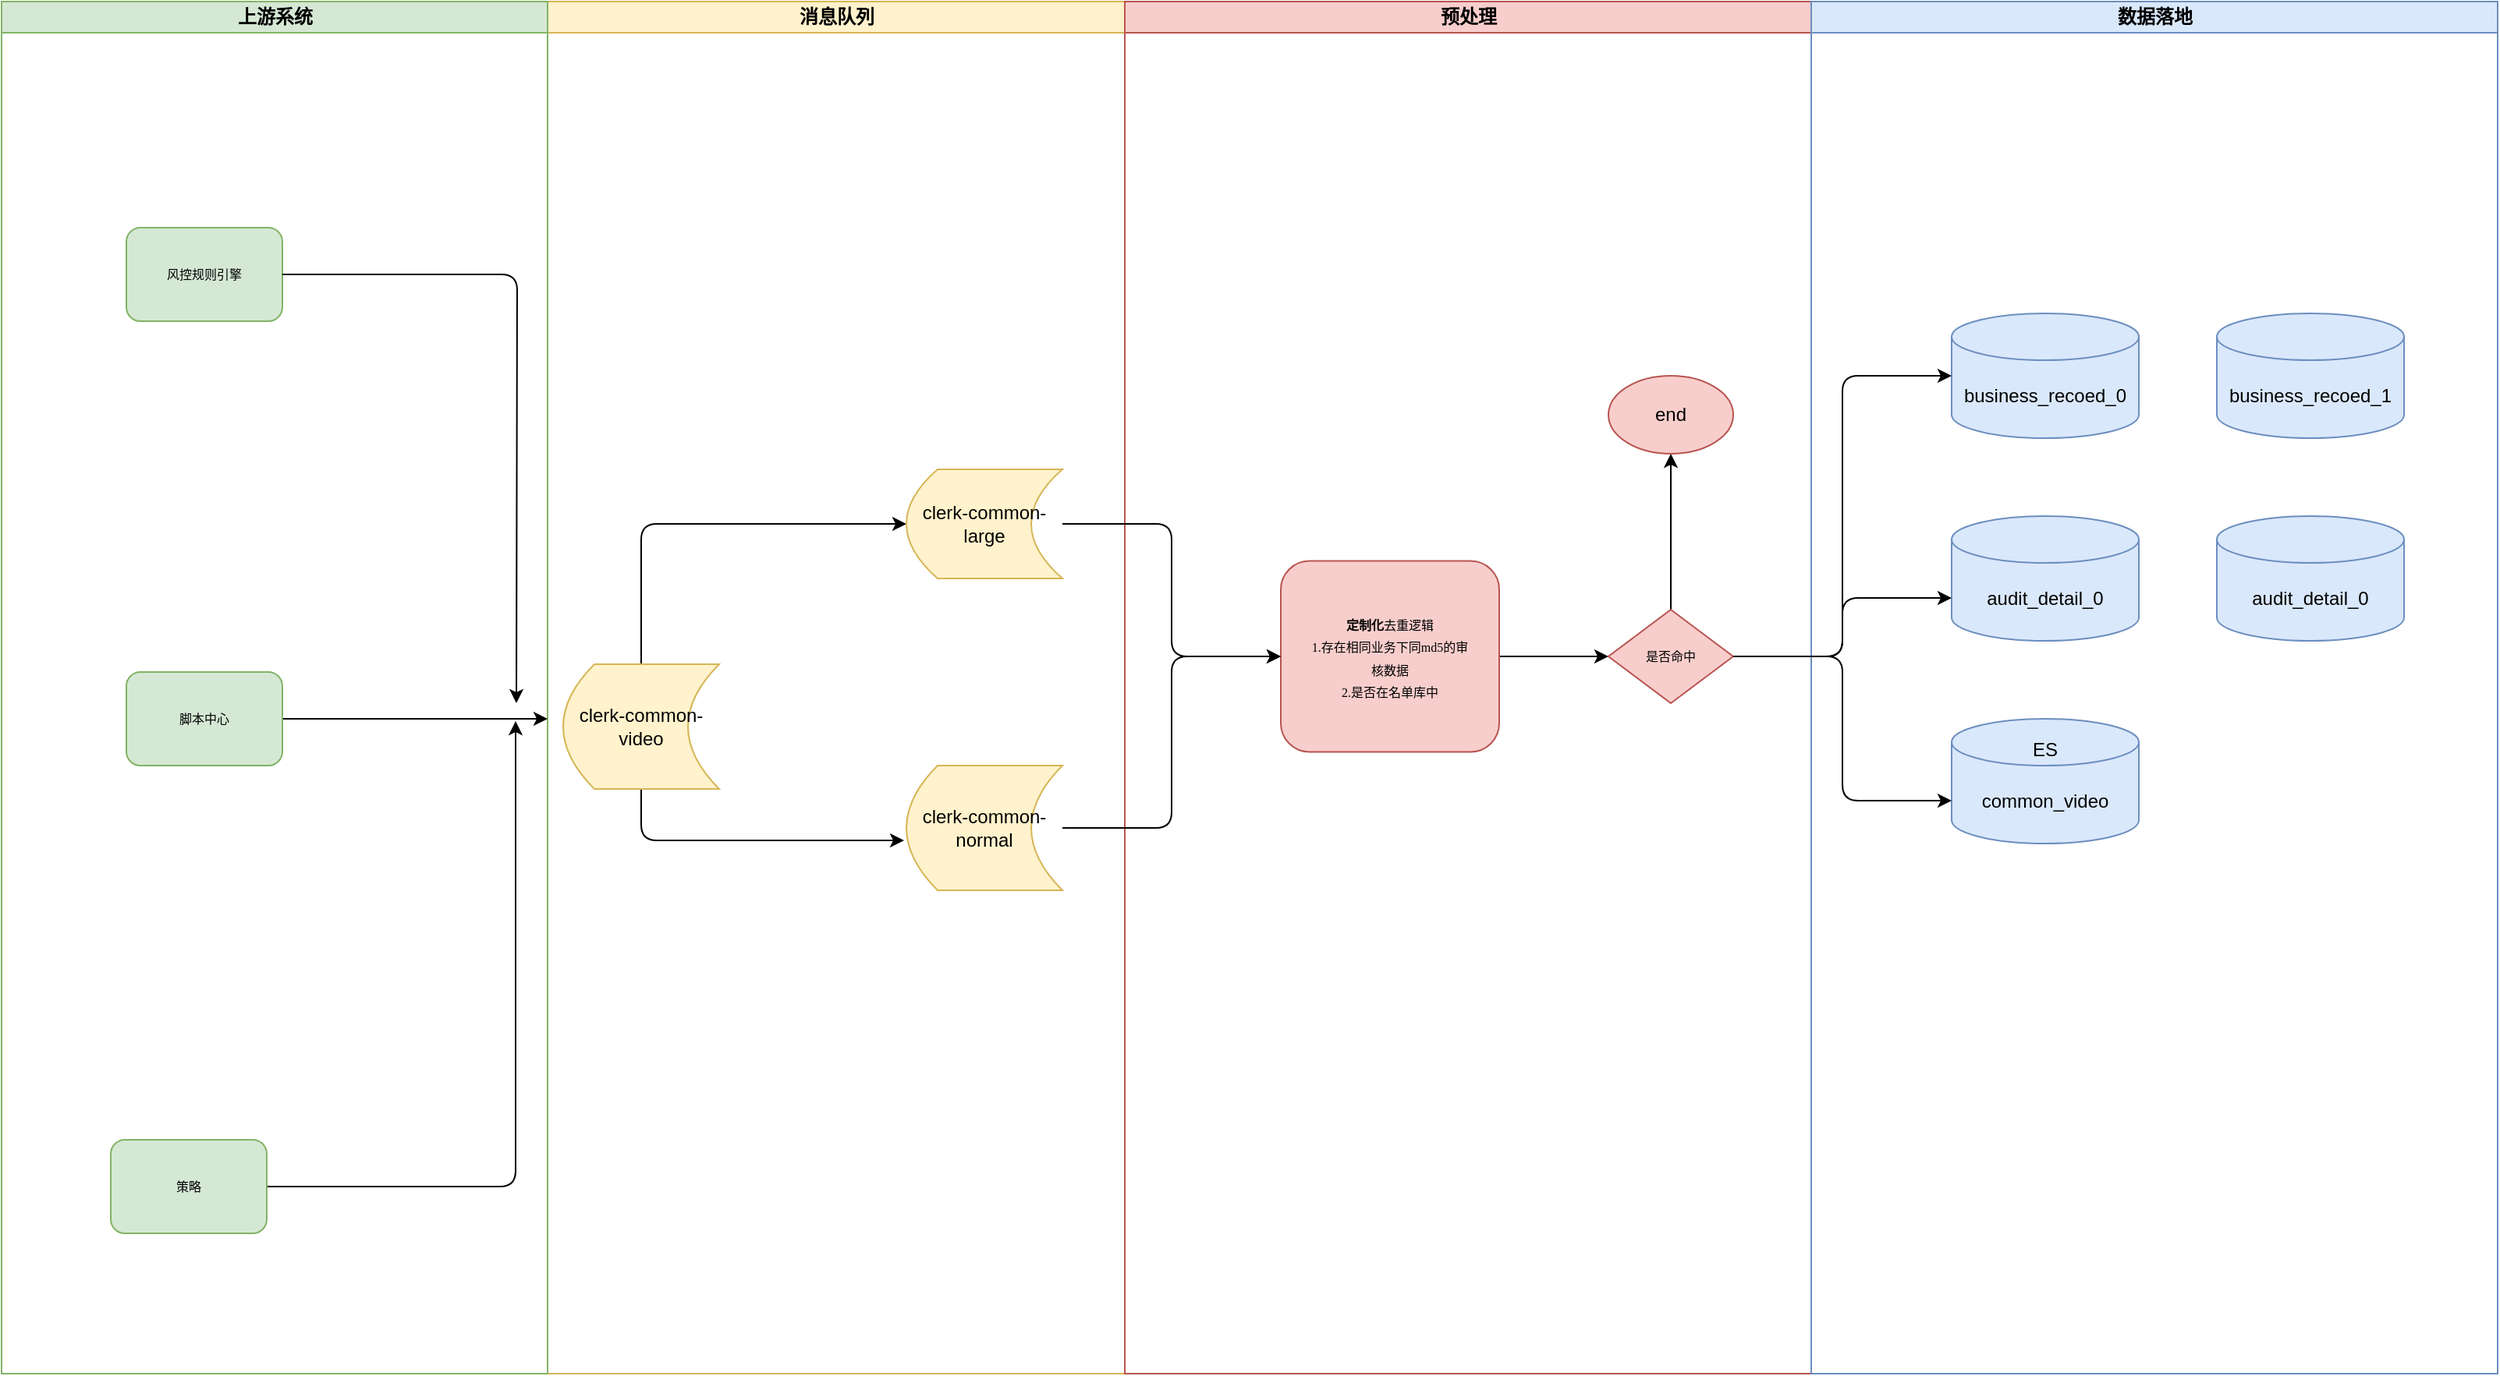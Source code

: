 <mxfile version="14.8.0" type="github">
  <diagram name="Page-1" id="74e2e168-ea6b-b213-b513-2b3c1d86103e">
    <mxGraphModel dx="2264" dy="-241" grid="1" gridSize="10" guides="1" tooltips="1" connect="1" arrows="1" fold="1" page="1" pageScale="1" pageWidth="1100" pageHeight="850" background="none" math="0" shadow="0">
      <root>
        <mxCell id="0" />
        <mxCell id="1" parent="0" />
        <mxCell id="7jv45i5DiAnNKl9LhLXf-72" value="消息队列" style="swimlane;html=1;startSize=20;fillColor=#fff2cc;strokeColor=#d6b656;" vertex="1" parent="1">
          <mxGeometry x="130" y="1100" width="370" height="880" as="geometry" />
        </mxCell>
        <mxCell id="7jv45i5DiAnNKl9LhLXf-73" style="edgeStyle=orthogonalEdgeStyle;rounded=1;orthogonalLoop=1;jettySize=auto;html=1;exitX=0.5;exitY=1;exitDx=0;exitDy=0;entryX=-0.015;entryY=0.6;entryDx=0;entryDy=0;entryPerimeter=0;" edge="1" parent="7jv45i5DiAnNKl9LhLXf-72" source="7jv45i5DiAnNKl9LhLXf-75" target="7jv45i5DiAnNKl9LhLXf-77">
          <mxGeometry relative="1" as="geometry" />
        </mxCell>
        <mxCell id="7jv45i5DiAnNKl9LhLXf-74" style="edgeStyle=orthogonalEdgeStyle;rounded=1;orthogonalLoop=1;jettySize=auto;html=1;exitX=0.5;exitY=0;exitDx=0;exitDy=0;entryX=0;entryY=0.5;entryDx=0;entryDy=0;" edge="1" parent="7jv45i5DiAnNKl9LhLXf-72" source="7jv45i5DiAnNKl9LhLXf-75" target="7jv45i5DiAnNKl9LhLXf-76">
          <mxGeometry relative="1" as="geometry" />
        </mxCell>
        <mxCell id="7jv45i5DiAnNKl9LhLXf-75" value="clerk-common-video" style="shape=dataStorage;whiteSpace=wrap;html=1;fixedSize=1;fillColor=#fff2cc;strokeColor=#d6b656;" vertex="1" parent="7jv45i5DiAnNKl9LhLXf-72">
          <mxGeometry x="10" y="425" width="100" height="80" as="geometry" />
        </mxCell>
        <mxCell id="7jv45i5DiAnNKl9LhLXf-76" value="&lt;span&gt;clerk-common-large&lt;/span&gt;" style="shape=dataStorage;whiteSpace=wrap;html=1;fixedSize=1;fillColor=#fff2cc;strokeColor=#d6b656;" vertex="1" parent="7jv45i5DiAnNKl9LhLXf-72">
          <mxGeometry x="230" y="300" width="100" height="70" as="geometry" />
        </mxCell>
        <mxCell id="7jv45i5DiAnNKl9LhLXf-77" value="&lt;span&gt;clerk-common-normal&lt;/span&gt;" style="shape=dataStorage;whiteSpace=wrap;html=1;fixedSize=1;fillColor=#fff2cc;strokeColor=#d6b656;" vertex="1" parent="7jv45i5DiAnNKl9LhLXf-72">
          <mxGeometry x="230" y="490" width="100" height="80" as="geometry" />
        </mxCell>
        <mxCell id="7jv45i5DiAnNKl9LhLXf-78" value="预处理" style="swimlane;html=1;startSize=20;fillColor=#f8cecc;strokeColor=#b85450;" vertex="1" parent="1">
          <mxGeometry x="500" y="1100" width="440" height="880" as="geometry" />
        </mxCell>
        <mxCell id="7jv45i5DiAnNKl9LhLXf-79" style="edgeStyle=orthogonalEdgeStyle;rounded=1;orthogonalLoop=1;jettySize=auto;html=1;exitX=1;exitY=0.5;exitDx=0;exitDy=0;entryX=0;entryY=0.5;entryDx=0;entryDy=0;" edge="1" parent="7jv45i5DiAnNKl9LhLXf-78" source="7jv45i5DiAnNKl9LhLXf-80" target="7jv45i5DiAnNKl9LhLXf-82">
          <mxGeometry relative="1" as="geometry" />
        </mxCell>
        <mxCell id="7jv45i5DiAnNKl9LhLXf-80" value="" style="rounded=1;whiteSpace=wrap;html=1;shadow=0;labelBackgroundColor=none;strokeWidth=1;fontFamily=Verdana;fontSize=8;align=center;fillColor=#f8cecc;strokeColor=#b85450;" vertex="1" parent="7jv45i5DiAnNKl9LhLXf-78">
          <mxGeometry x="100" y="358.75" width="140" height="122.5" as="geometry" />
        </mxCell>
        <mxCell id="7jv45i5DiAnNKl9LhLXf-81" style="edgeStyle=orthogonalEdgeStyle;rounded=1;orthogonalLoop=1;jettySize=auto;html=1;exitX=0.5;exitY=0;exitDx=0;exitDy=0;entryX=0.5;entryY=1;entryDx=0;entryDy=0;" edge="1" parent="7jv45i5DiAnNKl9LhLXf-78" source="7jv45i5DiAnNKl9LhLXf-82" target="7jv45i5DiAnNKl9LhLXf-83">
          <mxGeometry relative="1" as="geometry" />
        </mxCell>
        <mxCell id="7jv45i5DiAnNKl9LhLXf-82" value="是否命中" style="rhombus;whiteSpace=wrap;html=1;rounded=0;shadow=0;labelBackgroundColor=none;strokeWidth=1;fontFamily=Verdana;fontSize=8;align=center;fillColor=#f8cecc;strokeColor=#b85450;" vertex="1" parent="7jv45i5DiAnNKl9LhLXf-78">
          <mxGeometry x="310" y="390" width="80" height="60" as="geometry" />
        </mxCell>
        <mxCell id="7jv45i5DiAnNKl9LhLXf-83" value="end" style="ellipse;whiteSpace=wrap;html=1;fillColor=#f8cecc;strokeColor=#b85450;" vertex="1" parent="7jv45i5DiAnNKl9LhLXf-78">
          <mxGeometry x="310" y="240" width="80" height="50" as="geometry" />
        </mxCell>
        <mxCell id="7jv45i5DiAnNKl9LhLXf-84" value="&lt;b style=&quot;font-family: &amp;#34;verdana&amp;#34; ; font-size: 8px&quot;&gt;定制化&lt;/b&gt;&lt;span style=&quot;font-family: &amp;#34;verdana&amp;#34; ; font-size: 8px&quot;&gt;去重逻辑&lt;/span&gt;&lt;br style=&quot;font-family: &amp;#34;verdana&amp;#34; ; font-size: 8px&quot;&gt;&lt;span style=&quot;font-family: &amp;#34;verdana&amp;#34; ; font-size: 8px&quot;&gt;1.存在相同业务下同md5的审核数据&lt;/span&gt;&lt;br style=&quot;font-family: &amp;#34;verdana&amp;#34; ; font-size: 8px&quot;&gt;&lt;span style=&quot;font-family: &amp;#34;verdana&amp;#34; ; font-size: 8px&quot;&gt;2.是否在名单库中&lt;/span&gt;" style="text;html=1;strokeColor=none;fillColor=none;align=center;verticalAlign=middle;whiteSpace=wrap;rounded=0;" vertex="1" parent="7jv45i5DiAnNKl9LhLXf-78">
          <mxGeometry x="115" y="380" width="110" height="80" as="geometry" />
        </mxCell>
        <mxCell id="7jv45i5DiAnNKl9LhLXf-85" value="数据落地" style="swimlane;html=1;startSize=20;fillColor=#dae8fc;strokeColor=#6c8ebf;" vertex="1" parent="1">
          <mxGeometry x="940" y="1100" width="440" height="880" as="geometry" />
        </mxCell>
        <mxCell id="7jv45i5DiAnNKl9LhLXf-86" value="business_recoed_0" style="shape=cylinder3;whiteSpace=wrap;html=1;boundedLbl=1;backgroundOutline=1;size=15;fillColor=#dae8fc;strokeColor=#6c8ebf;" vertex="1" parent="7jv45i5DiAnNKl9LhLXf-85">
          <mxGeometry x="90" y="200" width="120" height="80" as="geometry" />
        </mxCell>
        <mxCell id="7jv45i5DiAnNKl9LhLXf-89" value="&lt;span&gt;business_recoed_1&lt;/span&gt;" style="shape=cylinder3;whiteSpace=wrap;html=1;boundedLbl=1;backgroundOutline=1;size=15;fillColor=#dae8fc;strokeColor=#6c8ebf;" vertex="1" parent="7jv45i5DiAnNKl9LhLXf-85">
          <mxGeometry x="260" y="200" width="120" height="80" as="geometry" />
        </mxCell>
        <mxCell id="7jv45i5DiAnNKl9LhLXf-90" value="audit_detail_0" style="shape=cylinder3;whiteSpace=wrap;html=1;boundedLbl=1;backgroundOutline=1;size=15;fillColor=#dae8fc;strokeColor=#6c8ebf;" vertex="1" parent="7jv45i5DiAnNKl9LhLXf-85">
          <mxGeometry x="90" y="330" width="120" height="80" as="geometry" />
        </mxCell>
        <mxCell id="7jv45i5DiAnNKl9LhLXf-91" value="&lt;span&gt;audit_detail_0&lt;/span&gt;" style="shape=cylinder3;whiteSpace=wrap;html=1;boundedLbl=1;backgroundOutline=1;size=15;fillColor=#dae8fc;strokeColor=#6c8ebf;" vertex="1" parent="7jv45i5DiAnNKl9LhLXf-85">
          <mxGeometry x="260" y="330" width="120" height="80" as="geometry" />
        </mxCell>
        <mxCell id="7jv45i5DiAnNKl9LhLXf-92" value="common_video" style="shape=cylinder3;whiteSpace=wrap;html=1;boundedLbl=1;backgroundOutline=1;size=15;fillColor=#dae8fc;strokeColor=#6c8ebf;" vertex="1" parent="7jv45i5DiAnNKl9LhLXf-85">
          <mxGeometry x="90" y="460" width="120" height="80" as="geometry" />
        </mxCell>
        <mxCell id="7jv45i5DiAnNKl9LhLXf-87" value="上游系统" style="swimlane;html=1;startSize=20;fillColor=#d5e8d4;strokeColor=#82b366;" vertex="1" parent="1">
          <mxGeometry x="-220" y="1100" width="350" height="880" as="geometry" />
        </mxCell>
        <mxCell id="77e6c97f196da883-8" value="风控规则引擎&lt;br&gt;" style="rounded=1;whiteSpace=wrap;html=1;shadow=0;labelBackgroundColor=none;strokeWidth=1;fontFamily=Verdana;fontSize=8;align=center;fillColor=#d5e8d4;strokeColor=#82b366;" parent="7jv45i5DiAnNKl9LhLXf-87" vertex="1">
          <mxGeometry x="80" y="145" width="100" height="60" as="geometry" />
        </mxCell>
        <mxCell id="7jv45i5DiAnNKl9LhLXf-38" style="edgeStyle=orthogonalEdgeStyle;rounded=1;orthogonalLoop=1;jettySize=auto;html=1;exitX=1;exitY=0.5;exitDx=0;exitDy=0;entryX=0;entryY=0.5;entryDx=0;entryDy=0;" edge="1" parent="7jv45i5DiAnNKl9LhLXf-87" source="77e6c97f196da883-8">
          <mxGeometry relative="1" as="geometry">
            <mxPoint x="330" y="450" as="targetPoint" />
          </mxGeometry>
        </mxCell>
        <mxCell id="7jv45i5DiAnNKl9LhLXf-39" style="edgeStyle=orthogonalEdgeStyle;rounded=1;orthogonalLoop=1;jettySize=auto;html=1;exitX=1;exitY=0.5;exitDx=0;exitDy=0;" edge="1" parent="7jv45i5DiAnNKl9LhLXf-87" source="77e6c97f196da883-10">
          <mxGeometry relative="1" as="geometry">
            <mxPoint x="350" y="460" as="targetPoint" />
            <Array as="points">
              <mxPoint x="180" y="460" />
              <mxPoint x="340" y="460" />
            </Array>
          </mxGeometry>
        </mxCell>
        <mxCell id="77e6c97f196da883-10" value="&lt;span&gt;脚本中心&lt;/span&gt;" style="rounded=1;whiteSpace=wrap;html=1;shadow=0;labelBackgroundColor=none;strokeWidth=1;fontFamily=Verdana;fontSize=8;align=center;fillColor=#d5e8d4;strokeColor=#82b366;" parent="7jv45i5DiAnNKl9LhLXf-87" vertex="1">
          <mxGeometry x="80" y="430" width="100" height="60" as="geometry" />
        </mxCell>
        <mxCell id="7jv45i5DiAnNKl9LhLXf-40" style="edgeStyle=orthogonalEdgeStyle;rounded=1;orthogonalLoop=1;jettySize=auto;html=1;exitX=1;exitY=0.5;exitDx=0;exitDy=0;entryX=-0.005;entryY=0.644;entryDx=0;entryDy=0;entryPerimeter=0;" edge="1" parent="7jv45i5DiAnNKl9LhLXf-87" source="77e6c97f196da883-14">
          <mxGeometry relative="1" as="geometry">
            <mxPoint x="329.5" y="461.52" as="targetPoint" />
            <Array as="points">
              <mxPoint x="330" y="760" />
            </Array>
          </mxGeometry>
        </mxCell>
        <mxCell id="77e6c97f196da883-14" value="策略" style="rounded=1;whiteSpace=wrap;html=1;shadow=0;labelBackgroundColor=none;strokeWidth=1;fontFamily=Verdana;fontSize=8;align=center;fillColor=#d5e8d4;strokeColor=#82b366;" parent="7jv45i5DiAnNKl9LhLXf-87" vertex="1">
          <mxGeometry x="70" y="730" width="100" height="60" as="geometry" />
        </mxCell>
        <mxCell id="7jv45i5DiAnNKl9LhLXf-93" value="ES" style="text;html=1;strokeColor=none;fillColor=none;align=center;verticalAlign=middle;whiteSpace=wrap;rounded=0;" vertex="1" parent="1">
          <mxGeometry x="1070" y="1570" width="40" height="20" as="geometry" />
        </mxCell>
        <mxCell id="7jv45i5DiAnNKl9LhLXf-96" style="edgeStyle=orthogonalEdgeStyle;rounded=1;orthogonalLoop=1;jettySize=auto;html=1;exitX=1;exitY=0.5;exitDx=0;exitDy=0;entryX=0;entryY=0.5;entryDx=0;entryDy=0;entryPerimeter=0;" edge="1" parent="1" source="7jv45i5DiAnNKl9LhLXf-82" target="7jv45i5DiAnNKl9LhLXf-86">
          <mxGeometry relative="1" as="geometry" />
        </mxCell>
        <mxCell id="7jv45i5DiAnNKl9LhLXf-97" style="edgeStyle=orthogonalEdgeStyle;rounded=1;orthogonalLoop=1;jettySize=auto;html=1;exitX=1;exitY=0.5;exitDx=0;exitDy=0;entryX=0;entryY=0;entryDx=0;entryDy=52.5;entryPerimeter=0;" edge="1" parent="1" source="7jv45i5DiAnNKl9LhLXf-82" target="7jv45i5DiAnNKl9LhLXf-90">
          <mxGeometry relative="1" as="geometry" />
        </mxCell>
        <mxCell id="7jv45i5DiAnNKl9LhLXf-98" style="edgeStyle=orthogonalEdgeStyle;rounded=1;orthogonalLoop=1;jettySize=auto;html=1;exitX=1;exitY=0.5;exitDx=0;exitDy=0;entryX=0;entryY=0;entryDx=0;entryDy=52.5;entryPerimeter=0;" edge="1" parent="1" source="7jv45i5DiAnNKl9LhLXf-82" target="7jv45i5DiAnNKl9LhLXf-92">
          <mxGeometry relative="1" as="geometry" />
        </mxCell>
        <mxCell id="7jv45i5DiAnNKl9LhLXf-99" style="edgeStyle=orthogonalEdgeStyle;rounded=1;orthogonalLoop=1;jettySize=auto;html=1;exitX=1;exitY=0.5;exitDx=0;exitDy=0;" edge="1" parent="1" source="7jv45i5DiAnNKl9LhLXf-76" target="7jv45i5DiAnNKl9LhLXf-80">
          <mxGeometry relative="1" as="geometry" />
        </mxCell>
        <mxCell id="7jv45i5DiAnNKl9LhLXf-100" style="edgeStyle=orthogonalEdgeStyle;rounded=1;orthogonalLoop=1;jettySize=auto;html=1;exitX=1;exitY=0.5;exitDx=0;exitDy=0;entryX=0;entryY=0.5;entryDx=0;entryDy=0;" edge="1" parent="1" source="7jv45i5DiAnNKl9LhLXf-77" target="7jv45i5DiAnNKl9LhLXf-80">
          <mxGeometry relative="1" as="geometry" />
        </mxCell>
      </root>
    </mxGraphModel>
  </diagram>
</mxfile>
